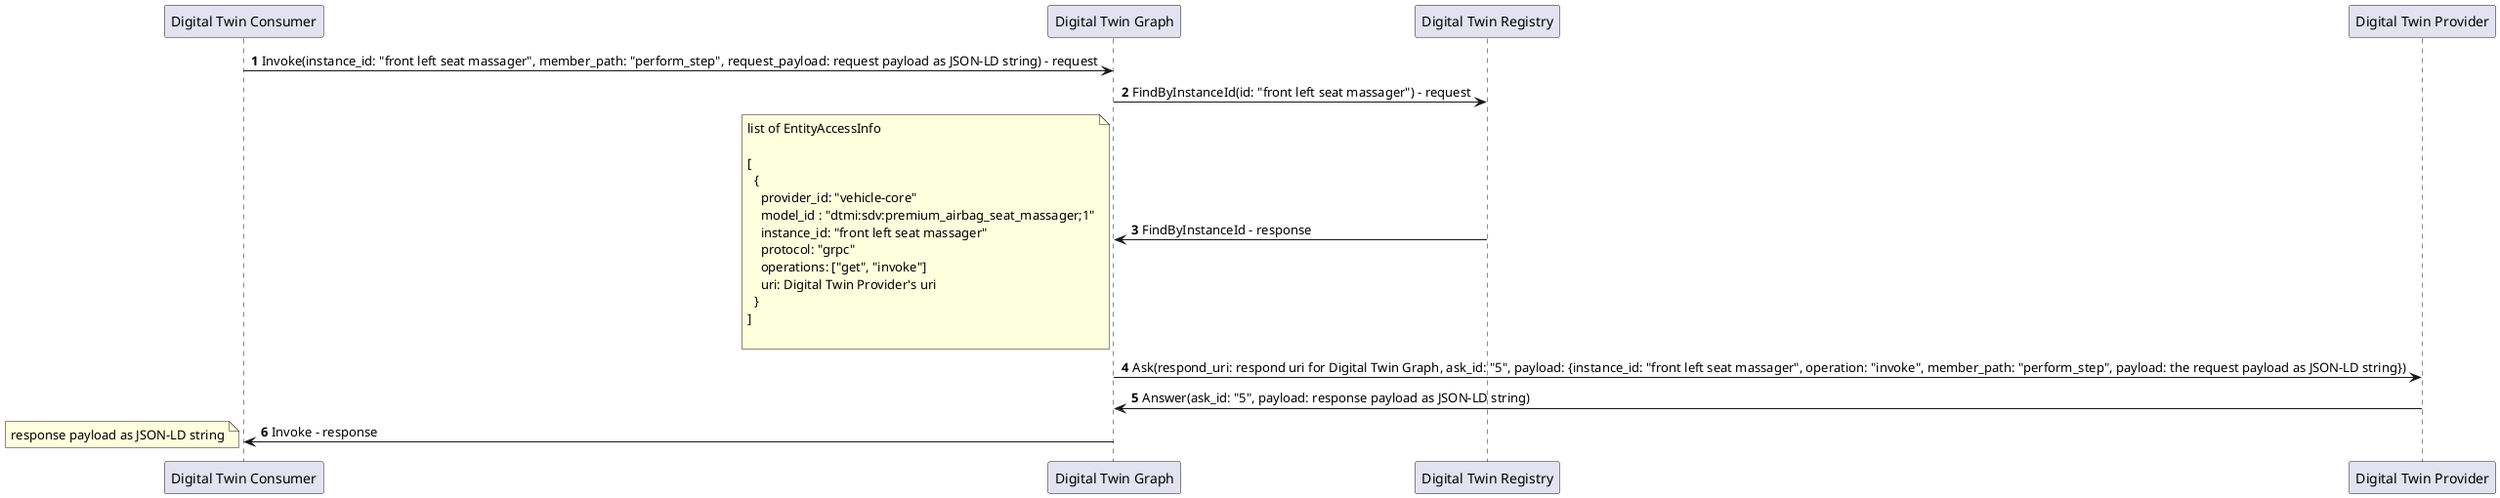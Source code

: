 @startuml

autonumber

participant "Digital Twin Consumer" as CONSUMER
participant "Digital Twin Graph" as DIGITAL_TWIN_GRAPH
participant "Digital Twin Registry" as DIGITAL_TWIN_REGISTRY
participant "Digital Twin Provider" as PROVIDER

CONSUMER -> DIGITAL_TWIN_GRAPH: Invoke(instance_id: "front left seat massager", member_path: "perform_step", request_payload: request payload as JSON-LD string) - request

DIGITAL_TWIN_GRAPH -> DIGITAL_TWIN_REGISTRY: FindByInstanceId(id: "front left seat massager") - request
DIGITAL_TWIN_GRAPH <- DIGITAL_TWIN_REGISTRY: FindByInstanceId - response
note left
  list of EntityAccessInfo

  [
    {
      provider_id: "vehicle-core"      
      model_id : "dtmi:sdv:premium_airbag_seat_massager;1"
      instance_id: "front left seat massager"
      protocol: "grpc"
      operations: ["get", "invoke"]
      uri: Digital Twin Provider's uri
    }
  ]

end note

DIGITAL_TWIN_GRAPH -> PROVIDER: Ask(respond_uri: respond uri for Digital Twin Graph, ask_id: "5", payload: {instance_id: "front left seat massager", operation: "invoke", member_path: "perform_step", payload: the request payload as JSON-LD string})
DIGITAL_TWIN_GRAPH <- PROVIDER: Answer(ask_id: "5", payload: response payload as JSON-LD string)

CONSUMER <- DIGITAL_TWIN_GRAPH: Invoke - response
note left
  response payload as JSON-LD string
end note

@enduml
